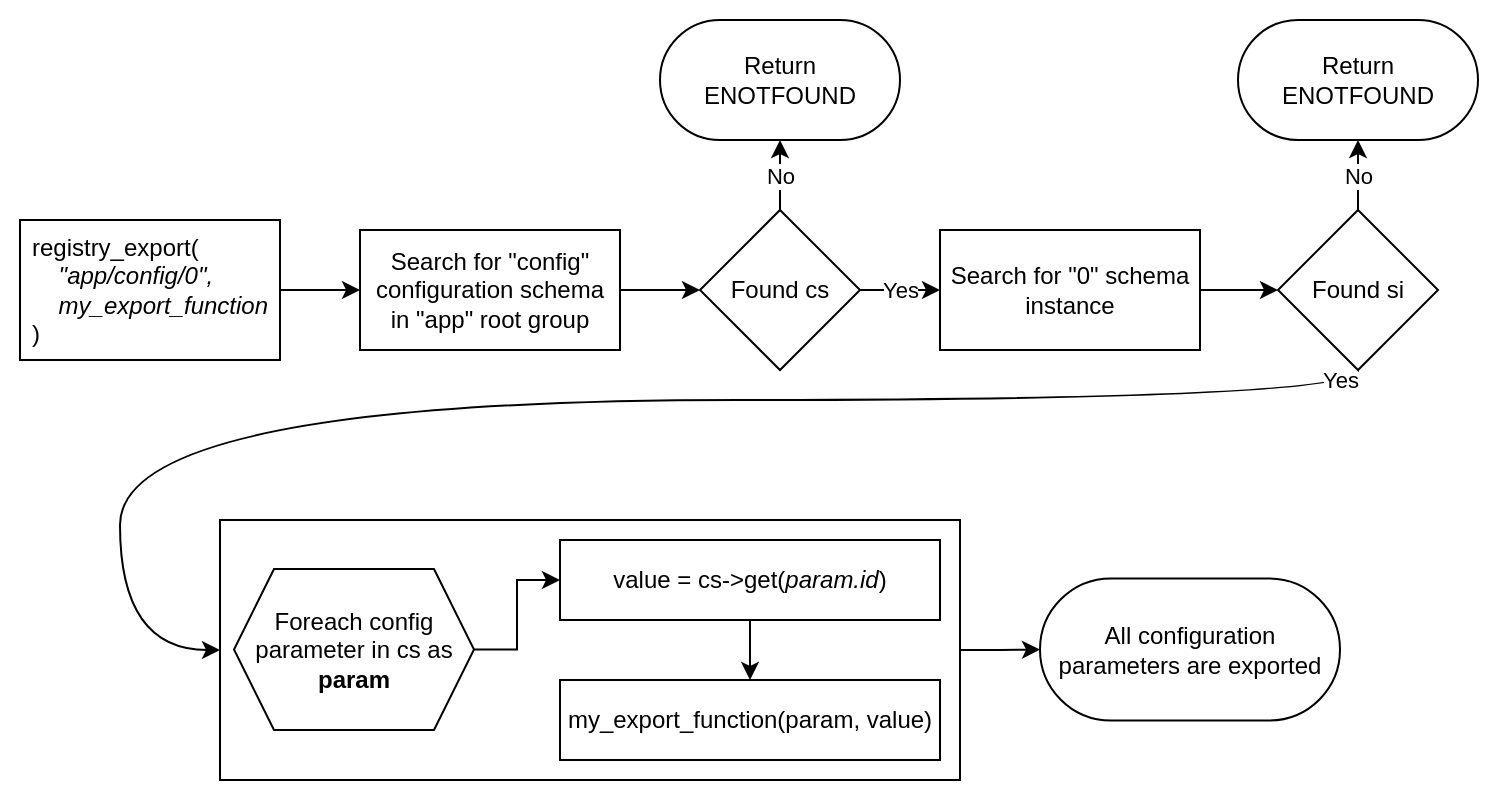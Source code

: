 <mxfile>
    <diagram id="fjN8D4Odn0497USpxgly" name="Page-1">
        <mxGraphModel dx="2012" dy="1492" grid="1" gridSize="10" guides="1" tooltips="1" connect="1" arrows="1" fold="1" page="1" pageScale="1" pageWidth="1169" pageHeight="827" background="#FFFFFF" math="0" shadow="0">
            <root>
                <mxCell id="0"/>
                <mxCell id="1" parent="0"/>
                <mxCell id="274" value="" style="rounded=0;whiteSpace=wrap;html=1;strokeColor=none;" parent="1" vertex="1">
                    <mxGeometry x="-1160" y="-60" width="750" height="400" as="geometry"/>
                </mxCell>
                <mxCell id="253" style="edgeStyle=elbowEdgeStyle;rounded=0;html=1;" parent="1" source="281" target="255" edge="1">
                    <mxGeometry relative="1" as="geometry">
                        <mxPoint x="-980" y="80" as="sourcePoint"/>
                    </mxGeometry>
                </mxCell>
                <mxCell id="254" style="edgeStyle=elbowEdgeStyle;rounded=0;html=1;" parent="1" source="255" target="258" edge="1">
                    <mxGeometry relative="1" as="geometry">
                        <mxPoint x="-159" y="404" as="targetPoint"/>
                    </mxGeometry>
                </mxCell>
                <mxCell id="255" value="Search for &quot;config&quot; configuration schema&lt;br&gt;in &quot;app&quot; root group" style="rounded=0;whiteSpace=wrap;html=1;" parent="1" vertex="1">
                    <mxGeometry x="-980" y="55" width="130" height="60" as="geometry"/>
                </mxCell>
                <mxCell id="256" value="No" style="edgeStyle=elbowEdgeStyle;rounded=0;html=1;" parent="1" source="258" target="259" edge="1">
                    <mxGeometry relative="1" as="geometry">
                        <mxPoint x="-59" y="444" as="targetPoint"/>
                        <mxPoint as="offset"/>
                    </mxGeometry>
                </mxCell>
                <mxCell id="257" value="Yes" style="edgeStyle=elbowEdgeStyle;rounded=0;html=1;" parent="1" source="258" target="276" edge="1">
                    <mxGeometry relative="1" as="geometry">
                        <mxPoint x="-159" y="514" as="targetPoint"/>
                    </mxGeometry>
                </mxCell>
                <mxCell id="258" value="Found cs" style="rhombus;whiteSpace=wrap;html=1;" parent="1" vertex="1">
                    <mxGeometry x="-810" y="45" width="80" height="80" as="geometry"/>
                </mxCell>
                <mxCell id="259" value="Return&lt;br&gt;ENOTFOUND" style="rounded=1;whiteSpace=wrap;html=1;arcSize=50;" parent="1" vertex="1">
                    <mxGeometry x="-830" y="-50" width="120" height="60" as="geometry"/>
                </mxCell>
                <mxCell id="265" value="All configuration parameters are exported" style="rounded=1;whiteSpace=wrap;html=1;arcSize=50;" parent="1" vertex="1">
                    <mxGeometry x="-640" y="229.25" width="150" height="71" as="geometry"/>
                </mxCell>
                <mxCell id="275" style="edgeStyle=elbowEdgeStyle;rounded=0;html=1;" parent="1" source="276" target="279" edge="1">
                    <mxGeometry relative="1" as="geometry">
                        <mxPoint x="-480" y="635" as="targetPoint"/>
                    </mxGeometry>
                </mxCell>
                <mxCell id="276" value="Search for &quot;0&quot; schema instance" style="rounded=0;whiteSpace=wrap;html=1;" parent="1" vertex="1">
                    <mxGeometry x="-690" y="55" width="130" height="60" as="geometry"/>
                </mxCell>
                <mxCell id="277" value="No" style="edgeStyle=elbowEdgeStyle;rounded=0;html=1;" parent="1" source="279" target="280" edge="1">
                    <mxGeometry relative="1" as="geometry">
                        <mxPoint x="-380" y="675" as="targetPoint"/>
                        <mxPoint as="offset"/>
                    </mxGeometry>
                </mxCell>
                <mxCell id="278" value="Yes" style="edgeStyle=orthogonalEdgeStyle;html=1;strokeColor=default;curved=1;entryX=0;entryY=0.5;entryDx=0;entryDy=0;" parent="1" source="279" target="282" edge="1">
                    <mxGeometry x="-0.988" y="-9" relative="1" as="geometry">
                        <mxPoint x="-400" y="85" as="targetPoint"/>
                        <mxPoint as="offset"/>
                        <Array as="points">
                            <mxPoint x="-481" y="140"/>
                            <mxPoint x="-1100" y="140"/>
                            <mxPoint x="-1100" y="265"/>
                        </Array>
                    </mxGeometry>
                </mxCell>
                <mxCell id="279" value="Found si" style="rhombus;whiteSpace=wrap;html=1;" parent="1" vertex="1">
                    <mxGeometry x="-521" y="45" width="80" height="80" as="geometry"/>
                </mxCell>
                <mxCell id="280" value="Return&lt;br&gt;ENOTFOUND" style="rounded=1;whiteSpace=wrap;html=1;arcSize=50;" parent="1" vertex="1">
                    <mxGeometry x="-541" y="-50" width="120" height="60" as="geometry"/>
                </mxCell>
                <mxCell id="281" value="&lt;div style=&quot;text-align: left&quot;&gt;&lt;span&gt;registry_export&lt;/span&gt;&lt;span style=&quot;text-align: left&quot;&gt;(&lt;/span&gt;&lt;/div&gt;&lt;span&gt;&lt;div style=&quot;text-align: left&quot;&gt;&lt;span&gt;&lt;i&gt;&amp;nbsp; &amp;nbsp; &quot;app/config/0&quot;,&lt;/i&gt;&lt;/span&gt;&lt;/div&gt;&lt;div style=&quot;text-align: left&quot;&gt;&lt;span&gt;&lt;i&gt;&amp;nbsp; &amp;nbsp; my_export_function&lt;/i&gt;&lt;/span&gt;&lt;/div&gt;&lt;/span&gt;&lt;div style=&quot;text-align: left&quot;&gt;&lt;span&gt;)&lt;/span&gt;&lt;/div&gt;" style="rounded=0;whiteSpace=wrap;html=1;" parent="1" vertex="1">
                    <mxGeometry x="-1150" y="50" width="130" height="70" as="geometry"/>
                </mxCell>
                <mxCell id="282" value="" style="rounded=0;whiteSpace=wrap;html=1;verticalAlign=top;" vertex="1" parent="1">
                    <mxGeometry x="-1050" y="200" width="370" height="130" as="geometry"/>
                </mxCell>
                <mxCell id="283" value="" style="edgeStyle=elbowEdgeStyle;rounded=0;html=1;exitX=1;exitY=0.5;exitDx=0;exitDy=0;" edge="1" parent="1" source="285" target="286">
                    <mxGeometry relative="1" as="geometry">
                        <mxPoint x="-890" y="165" as="targetPoint"/>
                        <mxPoint as="offset"/>
                        <mxPoint x="-933" y="306.75" as="sourcePoint"/>
                    </mxGeometry>
                </mxCell>
                <mxCell id="284" value="my_export_function(param, value)" style="rounded=0;whiteSpace=wrap;html=1;" vertex="1" parent="1">
                    <mxGeometry x="-880" y="280" width="190" height="40" as="geometry"/>
                </mxCell>
                <mxCell id="285" value="Foreach config parameter in cs as&lt;br&gt;&lt;b&gt;param&lt;/b&gt;" style="shape=hexagon;perimeter=hexagonPerimeter2;whiteSpace=wrap;html=1;fixedSize=1;" vertex="1" parent="1">
                    <mxGeometry x="-1043" y="224.5" width="120" height="80.5" as="geometry"/>
                </mxCell>
                <mxCell id="286" value="value = cs-&amp;gt;get(&lt;i&gt;param.id&lt;/i&gt;)" style="rounded=0;whiteSpace=wrap;html=1;" vertex="1" parent="1">
                    <mxGeometry x="-880" y="210" width="190" height="40" as="geometry"/>
                </mxCell>
                <mxCell id="287" value="" style="edgeStyle=elbowEdgeStyle;rounded=0;html=1;" edge="1" parent="1" source="286" target="284">
                    <mxGeometry relative="1" as="geometry">
                        <mxPoint x="-870" y="274.75" as="targetPoint"/>
                        <mxPoint as="offset"/>
                        <mxPoint x="-913" y="274.75" as="sourcePoint"/>
                    </mxGeometry>
                </mxCell>
                <mxCell id="288" style="edgeStyle=elbowEdgeStyle;rounded=0;html=1;" edge="1" parent="1" source="282" target="265">
                    <mxGeometry relative="1" as="geometry">
                        <mxPoint x="-661" y="264.16" as="targetPoint"/>
                        <mxPoint x="-700" y="264.16" as="sourcePoint"/>
                    </mxGeometry>
                </mxCell>
            </root>
        </mxGraphModel>
    </diagram>
</mxfile>